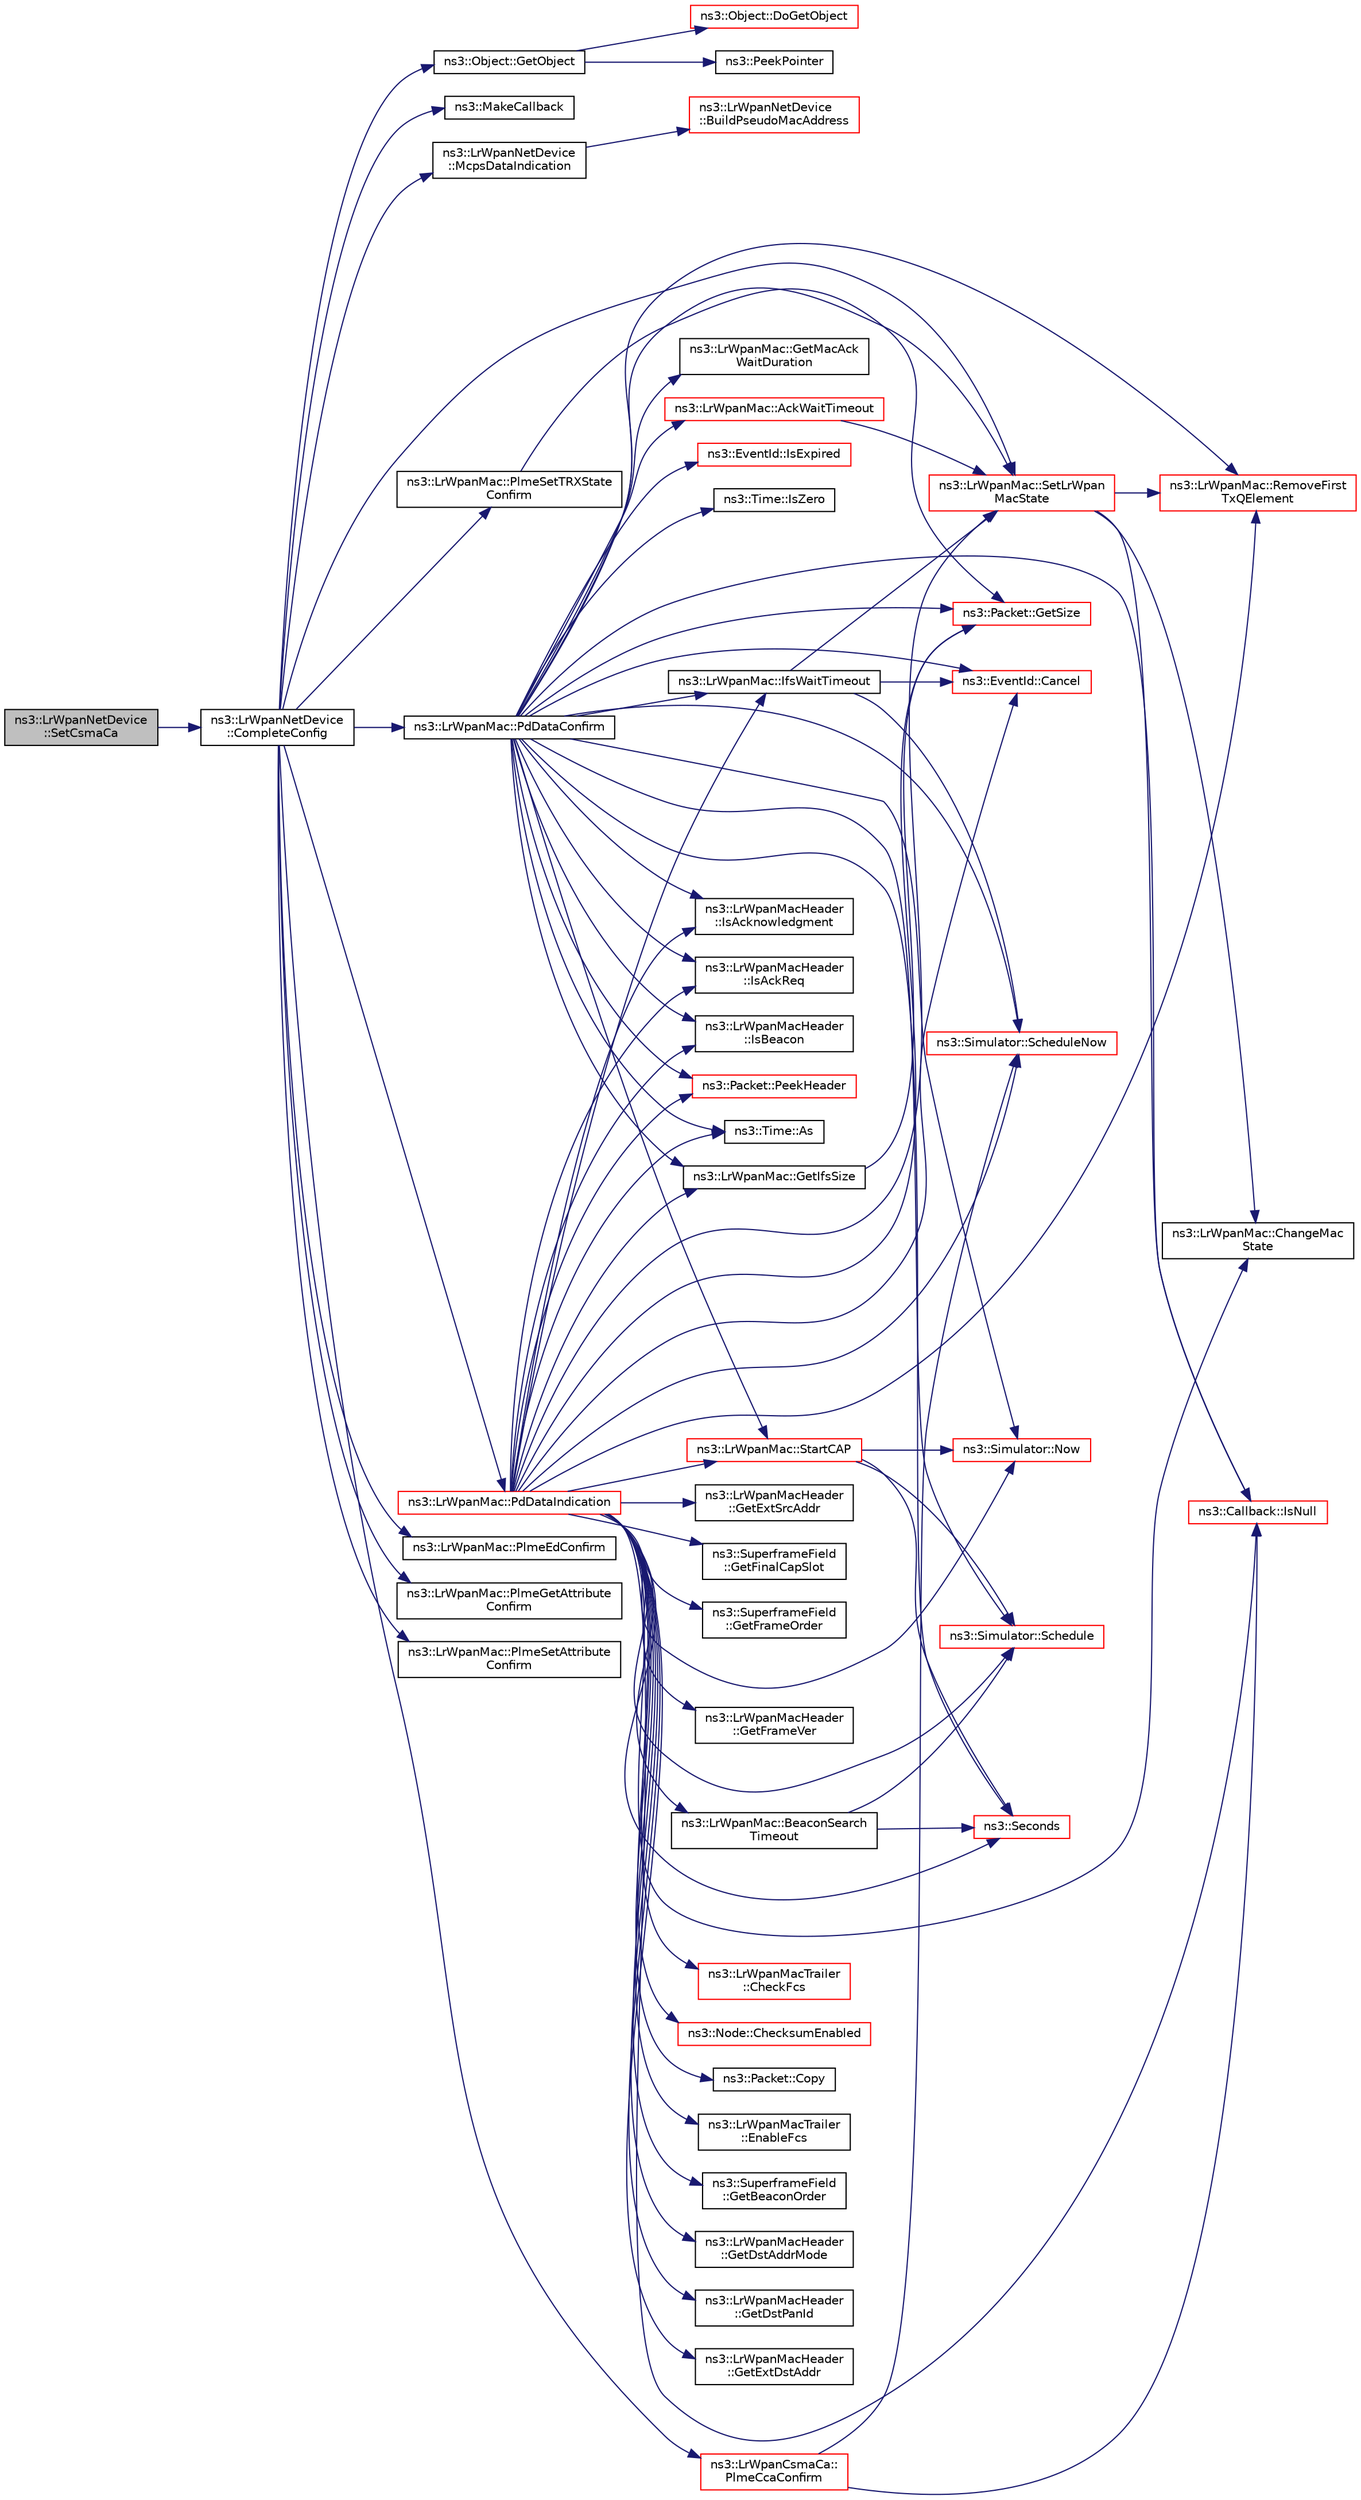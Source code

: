 digraph "ns3::LrWpanNetDevice::SetCsmaCa"
{
 // LATEX_PDF_SIZE
  edge [fontname="Helvetica",fontsize="10",labelfontname="Helvetica",labelfontsize="10"];
  node [fontname="Helvetica",fontsize="10",shape=record];
  rankdir="LR";
  Node1 [label="ns3::LrWpanNetDevice\l::SetCsmaCa",height=0.2,width=0.4,color="black", fillcolor="grey75", style="filled", fontcolor="black",tooltip="Set the CSMA/CA implementation to be used by the MAC and this NetDevice."];
  Node1 -> Node2 [color="midnightblue",fontsize="10",style="solid",fontname="Helvetica"];
  Node2 [label="ns3::LrWpanNetDevice\l::CompleteConfig",height=0.2,width=0.4,color="black", fillcolor="white", style="filled",URL="$classns3_1_1_lr_wpan_net_device.html#a2851594198a88409d0a25401e9c61997",tooltip="Configure PHY, MAC and CSMA/CA."];
  Node2 -> Node3 [color="midnightblue",fontsize="10",style="solid",fontname="Helvetica"];
  Node3 [label="ns3::Object::GetObject",height=0.2,width=0.4,color="black", fillcolor="white", style="filled",URL="$classns3_1_1_object.html#ad21f5401ff705cd29c37f931ea3afc18",tooltip="Get a pointer to the requested aggregated Object."];
  Node3 -> Node4 [color="midnightblue",fontsize="10",style="solid",fontname="Helvetica"];
  Node4 [label="ns3::Object::DoGetObject",height=0.2,width=0.4,color="red", fillcolor="white", style="filled",URL="$classns3_1_1_object.html#a7c009975f7c0994cb47a69f713745e0a",tooltip="Find an Object of TypeId tid in the aggregates of this Object."];
  Node3 -> Node18 [color="midnightblue",fontsize="10",style="solid",fontname="Helvetica"];
  Node18 [label="ns3::PeekPointer",height=0.2,width=0.4,color="black", fillcolor="white", style="filled",URL="$namespacens3.html#af2a7557fe9afdd98d8f6f8f6e412cf5a",tooltip=" "];
  Node2 -> Node19 [color="midnightblue",fontsize="10",style="solid",fontname="Helvetica"];
  Node19 [label="ns3::MakeCallback",height=0.2,width=0.4,color="black", fillcolor="white", style="filled",URL="$namespacens3.html#af1dde3c04374147fca0cfe3b0766d664",tooltip="Build Callbacks for class method members which take varying numbers of arguments and potentially retu..."];
  Node2 -> Node20 [color="midnightblue",fontsize="10",style="solid",fontname="Helvetica"];
  Node20 [label="ns3::LrWpanNetDevice\l::McpsDataIndication",height=0.2,width=0.4,color="black", fillcolor="white", style="filled",URL="$classns3_1_1_lr_wpan_net_device.html#a620a7403f05c4dc25de92c7304e4f17d",tooltip="The callback used by the MAC to hand over incoming packets to the NetDevice."];
  Node20 -> Node21 [color="midnightblue",fontsize="10",style="solid",fontname="Helvetica"];
  Node21 [label="ns3::LrWpanNetDevice\l::BuildPseudoMacAddress",height=0.2,width=0.4,color="red", fillcolor="white", style="filled",URL="$classns3_1_1_lr_wpan_net_device.html#ac8be64e9c1cd6959e1c79ba18090ca91",tooltip="Builds a \"pseudo 48-bit address\" from the PanId and Short Address The form is PanId : 0x0 : 0x0 : Sho..."];
  Node2 -> Node24 [color="midnightblue",fontsize="10",style="solid",fontname="Helvetica"];
  Node24 [label="ns3::LrWpanMac::PdDataConfirm",height=0.2,width=0.4,color="black", fillcolor="white", style="filled",URL="$classns3_1_1_lr_wpan_mac.html#ac81207dec57efdb50dc4b1132e68399f",tooltip="IEEE 802.15.4-2006 section 6.2.1.2 Confirm the end of transmission of an MPDU to MAC."];
  Node24 -> Node25 [color="midnightblue",fontsize="10",style="solid",fontname="Helvetica"];
  Node25 [label="ns3::LrWpanMac::AckWaitTimeout",height=0.2,width=0.4,color="red", fillcolor="white", style="filled",URL="$classns3_1_1_lr_wpan_mac.html#ae22b4d0c1d90b75101491f1e74237029",tooltip="Handle an ACK timeout with a packet retransmission, if there are retransmission left,..."];
  Node25 -> Node51 [color="midnightblue",fontsize="10",style="solid",fontname="Helvetica"];
  Node51 [label="ns3::LrWpanMac::SetLrWpan\lMacState",height=0.2,width=0.4,color="red", fillcolor="white", style="filled",URL="$classns3_1_1_lr_wpan_mac.html#a6749a353feb70bbb851b03477f56dc69",tooltip="CSMA-CA algorithm calls back the MAC after executing channel assessment."];
  Node51 -> Node52 [color="midnightblue",fontsize="10",style="solid",fontname="Helvetica"];
  Node52 [label="ns3::LrWpanMac::ChangeMac\lState",height=0.2,width=0.4,color="black", fillcolor="white", style="filled",URL="$classns3_1_1_lr_wpan_mac.html#a9218b72b6b4326ae606de4a74a82ab6d",tooltip="Change the current MAC state to the given new state."];
  Node51 -> Node27 [color="midnightblue",fontsize="10",style="solid",fontname="Helvetica"];
  Node27 [label="ns3::Callback::IsNull",height=0.2,width=0.4,color="red", fillcolor="white", style="filled",URL="$classns3_1_1_callback.html#a42eb007ca42c35b96daa497d6d42d5f2",tooltip="Check for null implementation."];
  Node51 -> Node29 [color="midnightblue",fontsize="10",style="solid",fontname="Helvetica"];
  Node29 [label="ns3::LrWpanMac::RemoveFirst\lTxQElement",height=0.2,width=0.4,color="red", fillcolor="white", style="filled",URL="$classns3_1_1_lr_wpan_mac.html#a359da7ecf2f56e4f62f5e8173bf989dd",tooltip="Remove the tip of the transmission queue, including clean up related to the last packet transmission."];
  Node24 -> Node80 [color="midnightblue",fontsize="10",style="solid",fontname="Helvetica"];
  Node80 [label="ns3::Time::As",height=0.2,width=0.4,color="black", fillcolor="white", style="filled",URL="$classns3_1_1_time.html#ad5198e31c2512226ca0e58b31fad7fd0",tooltip="Attach a unit to a Time, to facilitate output in a specific unit."];
  Node24 -> Node109 [color="midnightblue",fontsize="10",style="solid",fontname="Helvetica"];
  Node109 [label="ns3::EventId::Cancel",height=0.2,width=0.4,color="red", fillcolor="white", style="filled",URL="$classns3_1_1_event_id.html#a993ae94e48e014e1afd47edb16db7a11",tooltip="This method is syntactic sugar for the ns3::Simulator::Cancel method."];
  Node24 -> Node112 [color="midnightblue",fontsize="10",style="solid",fontname="Helvetica"];
  Node112 [label="ns3::LrWpanMac::GetIfsSize",height=0.2,width=0.4,color="black", fillcolor="white", style="filled",URL="$classns3_1_1_lr_wpan_mac.html#a035939492d340ec3aa862a40055c5b12",tooltip="Get the size of the Interframe Space according to MPDU size (m_txPkt)."];
  Node112 -> Node113 [color="midnightblue",fontsize="10",style="solid",fontname="Helvetica"];
  Node113 [label="ns3::Packet::GetSize",height=0.2,width=0.4,color="red", fillcolor="white", style="filled",URL="$classns3_1_1_packet.html#afff7cb1ff518ee6dc0d424e10a5ad6ec",tooltip="Returns the the size in bytes of the packet (including the zero-filled initial payload)."];
  Node24 -> Node115 [color="midnightblue",fontsize="10",style="solid",fontname="Helvetica"];
  Node115 [label="ns3::LrWpanMac::GetMacAck\lWaitDuration",height=0.2,width=0.4,color="black", fillcolor="white", style="filled",URL="$classns3_1_1_lr_wpan_mac.html#a205de9f26151a89d2db07e9119d1656a",tooltip="Get the macAckWaitDuration attribute value."];
  Node24 -> Node113 [color="midnightblue",fontsize="10",style="solid",fontname="Helvetica"];
  Node24 -> Node116 [color="midnightblue",fontsize="10",style="solid",fontname="Helvetica"];
  Node116 [label="ns3::LrWpanMac::IfsWaitTimeout",height=0.2,width=0.4,color="black", fillcolor="white", style="filled",URL="$classns3_1_1_lr_wpan_mac.html#ac2350783e15aa82466d9351392eb28bf",tooltip="After a successful transmission of a frame (beacon, data) or an ack frame reception,..."];
  Node116 -> Node109 [color="midnightblue",fontsize="10",style="solid",fontname="Helvetica"];
  Node116 -> Node97 [color="midnightblue",fontsize="10",style="solid",fontname="Helvetica"];
  Node97 [label="ns3::Simulator::ScheduleNow",height=0.2,width=0.4,color="red", fillcolor="white", style="filled",URL="$classns3_1_1_simulator.html#ab8a8b58feaa12f531175df5fd355c362",tooltip="Schedule an event to expire Now."];
  Node116 -> Node51 [color="midnightblue",fontsize="10",style="solid",fontname="Helvetica"];
  Node24 -> Node117 [color="midnightblue",fontsize="10",style="solid",fontname="Helvetica"];
  Node117 [label="ns3::LrWpanMacHeader\l::IsAcknowledgment",height=0.2,width=0.4,color="black", fillcolor="white", style="filled",URL="$classns3_1_1_lr_wpan_mac_header.html#ae59f80cedbadfdd863e2bf068b987aad",tooltip="Returns true if the header is an ack."];
  Node24 -> Node118 [color="midnightblue",fontsize="10",style="solid",fontname="Helvetica"];
  Node118 [label="ns3::LrWpanMacHeader\l::IsAckReq",height=0.2,width=0.4,color="black", fillcolor="white", style="filled",URL="$classns3_1_1_lr_wpan_mac_header.html#ac2abbbd1a822d3f8364eb1670cc988d8",tooltip="Check if Ack."];
  Node24 -> Node119 [color="midnightblue",fontsize="10",style="solid",fontname="Helvetica"];
  Node119 [label="ns3::LrWpanMacHeader\l::IsBeacon",height=0.2,width=0.4,color="black", fillcolor="white", style="filled",URL="$classns3_1_1_lr_wpan_mac_header.html#a3b77d46e91bc9f6b6ec3cbd5b44931fe",tooltip="Returns true if the header is a beacon."];
  Node24 -> Node55 [color="midnightblue",fontsize="10",style="solid",fontname="Helvetica"];
  Node55 [label="ns3::EventId::IsExpired",height=0.2,width=0.4,color="red", fillcolor="white", style="filled",URL="$classns3_1_1_event_id.html#acc25141054209b1a286a5471a51bd0c0",tooltip="This method is syntactic sugar for the ns3::Simulator::IsExpired method."];
  Node24 -> Node27 [color="midnightblue",fontsize="10",style="solid",fontname="Helvetica"];
  Node24 -> Node120 [color="midnightblue",fontsize="10",style="solid",fontname="Helvetica"];
  Node120 [label="ns3::Time::IsZero",height=0.2,width=0.4,color="black", fillcolor="white", style="filled",URL="$classns3_1_1_time.html#ac4f1f3f3aeff82c1a7d96e0b0ae2220b",tooltip="Exactly equivalent to t == 0."];
  Node24 -> Node82 [color="midnightblue",fontsize="10",style="solid",fontname="Helvetica"];
  Node82 [label="ns3::Simulator::Now",height=0.2,width=0.4,color="red", fillcolor="white", style="filled",URL="$classns3_1_1_simulator.html#ac3178fa975b419f7875e7105be122800",tooltip="Return the current simulation virtual time."];
  Node24 -> Node121 [color="midnightblue",fontsize="10",style="solid",fontname="Helvetica"];
  Node121 [label="ns3::Packet::PeekHeader",height=0.2,width=0.4,color="red", fillcolor="white", style="filled",URL="$classns3_1_1_packet.html#acc152757db7d44974640b089335b7003",tooltip="Deserialize but does not remove the header from the internal buffer."];
  Node24 -> Node29 [color="midnightblue",fontsize="10",style="solid",fontname="Helvetica"];
  Node24 -> Node122 [color="midnightblue",fontsize="10",style="solid",fontname="Helvetica"];
  Node122 [label="ns3::Simulator::Schedule",height=0.2,width=0.4,color="red", fillcolor="white", style="filled",URL="$classns3_1_1_simulator.html#a3da7d28335c8ac0e3e86781f766df241",tooltip="Schedule an event to expire after delay."];
  Node24 -> Node97 [color="midnightblue",fontsize="10",style="solid",fontname="Helvetica"];
  Node24 -> Node125 [color="midnightblue",fontsize="10",style="solid",fontname="Helvetica"];
  Node125 [label="ns3::Seconds",height=0.2,width=0.4,color="red", fillcolor="white", style="filled",URL="$group__timecivil.html#ga33c34b816f8ff6628e33d5c8e9713b9e",tooltip="Construct a Time in the indicated unit."];
  Node24 -> Node51 [color="midnightblue",fontsize="10",style="solid",fontname="Helvetica"];
  Node24 -> Node131 [color="midnightblue",fontsize="10",style="solid",fontname="Helvetica"];
  Node131 [label="ns3::LrWpanMac::StartCAP",height=0.2,width=0.4,color="red", fillcolor="white", style="filled",URL="$classns3_1_1_lr_wpan_mac.html#aeebea15cd94673614f71e5bf3b4f87a4",tooltip="Called to begin the Contention Access Period (CAP) in a beacon-enabled mode."];
  Node131 -> Node82 [color="midnightblue",fontsize="10",style="solid",fontname="Helvetica"];
  Node131 -> Node122 [color="midnightblue",fontsize="10",style="solid",fontname="Helvetica"];
  Node131 -> Node125 [color="midnightblue",fontsize="10",style="solid",fontname="Helvetica"];
  Node2 -> Node199 [color="midnightblue",fontsize="10",style="solid",fontname="Helvetica"];
  Node199 [label="ns3::LrWpanMac::PdDataIndication",height=0.2,width=0.4,color="red", fillcolor="white", style="filled",URL="$classns3_1_1_lr_wpan_mac.html#a71139cc1bd26ab1c0a9c2e7791631389",tooltip="IEEE 802.15.4-2006 section 6.2.1.3 PD-DATA.indication Indicates the transfer of an MPDU from PHY to M..."];
  Node199 -> Node80 [color="midnightblue",fontsize="10",style="solid",fontname="Helvetica"];
  Node199 -> Node200 [color="midnightblue",fontsize="10",style="solid",fontname="Helvetica"];
  Node200 [label="ns3::LrWpanMac::BeaconSearch\lTimeout",height=0.2,width=0.4,color="black", fillcolor="white", style="filled",URL="$classns3_1_1_lr_wpan_mac.html#a16e2c22743b7825fe4cd8d33406006d6",tooltip="Called if the device is unable to locate a beacon in the time set by MLME-SYNC.request."];
  Node200 -> Node122 [color="midnightblue",fontsize="10",style="solid",fontname="Helvetica"];
  Node200 -> Node125 [color="midnightblue",fontsize="10",style="solid",fontname="Helvetica"];
  Node199 -> Node109 [color="midnightblue",fontsize="10",style="solid",fontname="Helvetica"];
  Node199 -> Node52 [color="midnightblue",fontsize="10",style="solid",fontname="Helvetica"];
  Node199 -> Node201 [color="midnightblue",fontsize="10",style="solid",fontname="Helvetica"];
  Node201 [label="ns3::LrWpanMacTrailer\l::CheckFcs",height=0.2,width=0.4,color="red", fillcolor="white", style="filled",URL="$classns3_1_1_lr_wpan_mac_trailer.html#ad0eff9b77569c8f6abce72a04b27794b",tooltip="Check the FCS of a given packet against the FCS value stored in the trailer."];
  Node199 -> Node173 [color="midnightblue",fontsize="10",style="solid",fontname="Helvetica"];
  Node173 [label="ns3::Node::ChecksumEnabled",height=0.2,width=0.4,color="red", fillcolor="white", style="filled",URL="$classns3_1_1_node.html#a0515bfe9a3aeb6605d657ba855699815",tooltip=" "];
  Node199 -> Node203 [color="midnightblue",fontsize="10",style="solid",fontname="Helvetica"];
  Node203 [label="ns3::Packet::Copy",height=0.2,width=0.4,color="black", fillcolor="white", style="filled",URL="$classns3_1_1_packet.html#afb38be706cfc761bc1c0591f595fc1b7",tooltip="performs a COW copy of the packet."];
  Node199 -> Node175 [color="midnightblue",fontsize="10",style="solid",fontname="Helvetica"];
  Node175 [label="ns3::LrWpanMacTrailer\l::EnableFcs",height=0.2,width=0.4,color="black", fillcolor="white", style="filled",URL="$classns3_1_1_lr_wpan_mac_trailer.html#ade854ac8fcf338673c01c205b693ecfc",tooltip="Enable or disable FCS calculation for this trailer."];
  Node199 -> Node204 [color="midnightblue",fontsize="10",style="solid",fontname="Helvetica"];
  Node204 [label="ns3::SuperframeField\l::GetBeaconOrder",height=0.2,width=0.4,color="black", fillcolor="white", style="filled",URL="$classns3_1_1_superframe_field.html#ad3ed321d9c50937c5d1d2367c9f00fb7",tooltip="Get the Superframe Specification Beacon Order field."];
  Node199 -> Node205 [color="midnightblue",fontsize="10",style="solid",fontname="Helvetica"];
  Node205 [label="ns3::LrWpanMacHeader\l::GetDstAddrMode",height=0.2,width=0.4,color="black", fillcolor="white", style="filled",URL="$classns3_1_1_lr_wpan_mac_header.html#af1b8e0437d5a0c2390cae5223ba69d27",tooltip="Get the Dest."];
  Node199 -> Node206 [color="midnightblue",fontsize="10",style="solid",fontname="Helvetica"];
  Node206 [label="ns3::LrWpanMacHeader\l::GetDstPanId",height=0.2,width=0.4,color="black", fillcolor="white", style="filled",URL="$classns3_1_1_lr_wpan_mac_header.html#a6b14d52b014c0897f19034d59a6d14ed",tooltip="Get the Destination PAN ID."];
  Node199 -> Node207 [color="midnightblue",fontsize="10",style="solid",fontname="Helvetica"];
  Node207 [label="ns3::LrWpanMacHeader\l::GetExtDstAddr",height=0.2,width=0.4,color="black", fillcolor="white", style="filled",URL="$classns3_1_1_lr_wpan_mac_header.html#a5608aba840337b7ae803e9a711940a72",tooltip="Get the Destination Extended address."];
  Node199 -> Node208 [color="midnightblue",fontsize="10",style="solid",fontname="Helvetica"];
  Node208 [label="ns3::LrWpanMacHeader\l::GetExtSrcAddr",height=0.2,width=0.4,color="black", fillcolor="white", style="filled",URL="$classns3_1_1_lr_wpan_mac_header.html#a1b3cca74fe29390bb720143bd7b411dc",tooltip="Get the Source Extended address."];
  Node199 -> Node209 [color="midnightblue",fontsize="10",style="solid",fontname="Helvetica"];
  Node209 [label="ns3::SuperframeField\l::GetFinalCapSlot",height=0.2,width=0.4,color="black", fillcolor="white", style="filled",URL="$classns3_1_1_superframe_field.html#a70def6a877a39a98326a8e956a3961aa",tooltip="Check if the Final CAP Slot bit is enabled."];
  Node199 -> Node210 [color="midnightblue",fontsize="10",style="solid",fontname="Helvetica"];
  Node210 [label="ns3::SuperframeField\l::GetFrameOrder",height=0.2,width=0.4,color="black", fillcolor="white", style="filled",URL="$classns3_1_1_superframe_field.html#ae9b7645b0b170234f59ecc0a960b8d19",tooltip="Get the Superframe Specification Frame Order field."];
  Node199 -> Node211 [color="midnightblue",fontsize="10",style="solid",fontname="Helvetica"];
  Node211 [label="ns3::LrWpanMacHeader\l::GetFrameVer",height=0.2,width=0.4,color="black", fillcolor="white", style="filled",URL="$classns3_1_1_lr_wpan_mac_header.html#aacdafb6d24b8006234f8e031178ca11e",tooltip="Get the Frame Version of Frame control field."];
  Node199 -> Node112 [color="midnightblue",fontsize="10",style="solid",fontname="Helvetica"];
  Node199 -> Node113 [color="midnightblue",fontsize="10",style="solid",fontname="Helvetica"];
  Node199 -> Node116 [color="midnightblue",fontsize="10",style="solid",fontname="Helvetica"];
  Node199 -> Node117 [color="midnightblue",fontsize="10",style="solid",fontname="Helvetica"];
  Node199 -> Node118 [color="midnightblue",fontsize="10",style="solid",fontname="Helvetica"];
  Node199 -> Node119 [color="midnightblue",fontsize="10",style="solid",fontname="Helvetica"];
  Node199 -> Node27 [color="midnightblue",fontsize="10",style="solid",fontname="Helvetica"];
  Node199 -> Node82 [color="midnightblue",fontsize="10",style="solid",fontname="Helvetica"];
  Node199 -> Node121 [color="midnightblue",fontsize="10",style="solid",fontname="Helvetica"];
  Node199 -> Node29 [color="midnightblue",fontsize="10",style="solid",fontname="Helvetica"];
  Node199 -> Node122 [color="midnightblue",fontsize="10",style="solid",fontname="Helvetica"];
  Node199 -> Node97 [color="midnightblue",fontsize="10",style="solid",fontname="Helvetica"];
  Node199 -> Node125 [color="midnightblue",fontsize="10",style="solid",fontname="Helvetica"];
  Node199 -> Node51 [color="midnightblue",fontsize="10",style="solid",fontname="Helvetica"];
  Node199 -> Node131 [color="midnightblue",fontsize="10",style="solid",fontname="Helvetica"];
  Node2 -> Node227 [color="midnightblue",fontsize="10",style="solid",fontname="Helvetica"];
  Node227 [label="ns3::LrWpanCsmaCa::\lPlmeCcaConfirm",height=0.2,width=0.4,color="red", fillcolor="white", style="filled",URL="$classns3_1_1_lr_wpan_csma_ca.html#a1bf49464e78fc85f292ce927f79f5d84",tooltip="IEEE 802.15.4-2006 section 6.2.2.2 PLME-CCA.confirm status."];
  Node227 -> Node27 [color="midnightblue",fontsize="10",style="solid",fontname="Helvetica"];
  Node227 -> Node97 [color="midnightblue",fontsize="10",style="solid",fontname="Helvetica"];
  Node2 -> Node251 [color="midnightblue",fontsize="10",style="solid",fontname="Helvetica"];
  Node251 [label="ns3::LrWpanMac::PlmeEdConfirm",height=0.2,width=0.4,color="black", fillcolor="white", style="filled",URL="$classns3_1_1_lr_wpan_mac.html#a372f799dc789d4a24f7c6ba02c728ca3",tooltip="IEEE 802.15.4-2006 section 6.2.2.4 PLME-ED.confirm status and energy level."];
  Node2 -> Node252 [color="midnightblue",fontsize="10",style="solid",fontname="Helvetica"];
  Node252 [label="ns3::LrWpanMac::PlmeGetAttribute\lConfirm",height=0.2,width=0.4,color="black", fillcolor="white", style="filled",URL="$classns3_1_1_lr_wpan_mac.html#a94441fcedfe8decefa629115668efb33",tooltip="IEEE 802.15.4-2006 section 6.2.2.6 PLME-GET.confirm Get attributes per definition from Table 23 in se..."];
  Node2 -> Node253 [color="midnightblue",fontsize="10",style="solid",fontname="Helvetica"];
  Node253 [label="ns3::LrWpanMac::PlmeSetAttribute\lConfirm",height=0.2,width=0.4,color="black", fillcolor="white", style="filled",URL="$classns3_1_1_lr_wpan_mac.html#aa28b4bf7ea32aaf9b0c8554e384f279a",tooltip="IEEE 802.15.4-2006 section 6.2.2.10 PLME-SET.confirm Set attributes per definition from Table 23 in s..."];
  Node2 -> Node254 [color="midnightblue",fontsize="10",style="solid",fontname="Helvetica"];
  Node254 [label="ns3::LrWpanMac::PlmeSetTRXState\lConfirm",height=0.2,width=0.4,color="black", fillcolor="white", style="filled",URL="$classns3_1_1_lr_wpan_mac.html#a179b41ff2bf7435896b150cf83a00f02",tooltip="IEEE 802.15.4-2006 section 6.2.2.8 PLME-SET-TRX-STATE.confirm Set PHY state."];
  Node254 -> Node113 [color="midnightblue",fontsize="10",style="solid",fontname="Helvetica"];
  Node2 -> Node51 [color="midnightblue",fontsize="10",style="solid",fontname="Helvetica"];
}
